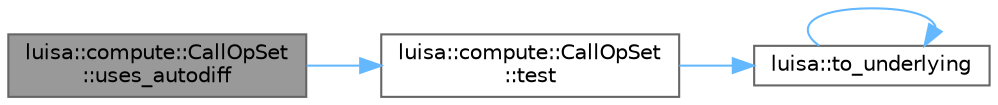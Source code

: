 digraph "luisa::compute::CallOpSet::uses_autodiff"
{
 // LATEX_PDF_SIZE
  bgcolor="transparent";
  edge [fontname=Helvetica,fontsize=10,labelfontname=Helvetica,labelfontsize=10];
  node [fontname=Helvetica,fontsize=10,shape=box,height=0.2,width=0.4];
  rankdir="LR";
  Node1 [id="Node000001",label="luisa::compute::CallOpSet\l::uses_autodiff",height=0.2,width=0.4,color="gray40", fillcolor="grey60", style="filled", fontcolor="black",tooltip=" "];
  Node1 -> Node2 [id="edge4_Node000001_Node000002",color="steelblue1",style="solid",tooltip=" "];
  Node2 [id="Node000002",label="luisa::compute::CallOpSet\l::test",height=0.2,width=0.4,color="grey40", fillcolor="white", style="filled",URL="$classluisa_1_1compute_1_1_call_op_set.html#af06b47b995223195c2517970fc3872d6",tooltip="Test given CallOp"];
  Node2 -> Node3 [id="edge5_Node000002_Node000003",color="steelblue1",style="solid",tooltip=" "];
  Node3 [id="Node000003",label="luisa::to_underlying",height=0.2,width=0.4,color="grey40", fillcolor="white", style="filled",URL="$namespaceluisa.html#a0c046ef018b52d4f486c2626a6410148",tooltip=" "];
  Node3 -> Node3 [id="edge6_Node000003_Node000003",color="steelblue1",style="solid",tooltip=" "];
}

